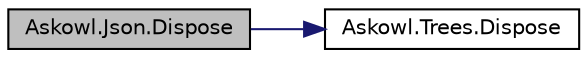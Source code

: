 digraph "Askowl.Json.Dispose"
{
 // INTERACTIVE_SVG=YES
  bgcolor="transparent";
  edge [fontname="Helvetica",fontsize="10",labelfontname="Helvetica",labelfontsize="10"];
  node [fontname="Helvetica",fontsize="10",shape=record];
  rankdir="LR";
  Node0 [label="Askowl.Json.Dispose",height=0.2,width=0.4,color="black", fillcolor="grey75", style="filled", fontcolor="black"];
  Node0 -> Node1 [color="midnightblue",fontsize="10",style="solid",fontname="Helvetica"];
  Node1 [label="Askowl.Trees.Dispose",height=0.2,width=0.4,color="black",URL="$class_askowl_1_1_trees.html#a46e96f7b2b23d1721f3fa9590743c720",tooltip="Dispose of the branch node here "];
}
